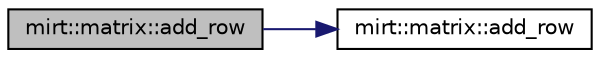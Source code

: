 digraph "mirt::matrix::add_row"
{
  edge [fontname="Helvetica",fontsize="10",labelfontname="Helvetica",labelfontsize="10"];
  node [fontname="Helvetica",fontsize="10",shape=record];
  rankdir="LR";
  Node1 [label="mirt::matrix::add_row",height=0.2,width=0.4,color="black", fillcolor="grey75", style="filled", fontcolor="black"];
  Node1 -> Node2 [color="midnightblue",fontsize="10",style="solid",fontname="Helvetica"];
  Node2 [label="mirt::matrix::add_row",height=0.2,width=0.4,color="black", fillcolor="white", style="filled",URL="$classmirt_1_1matrix.html#a34dc35c2b12c0caf617c0a8e3031cb09"];
}
